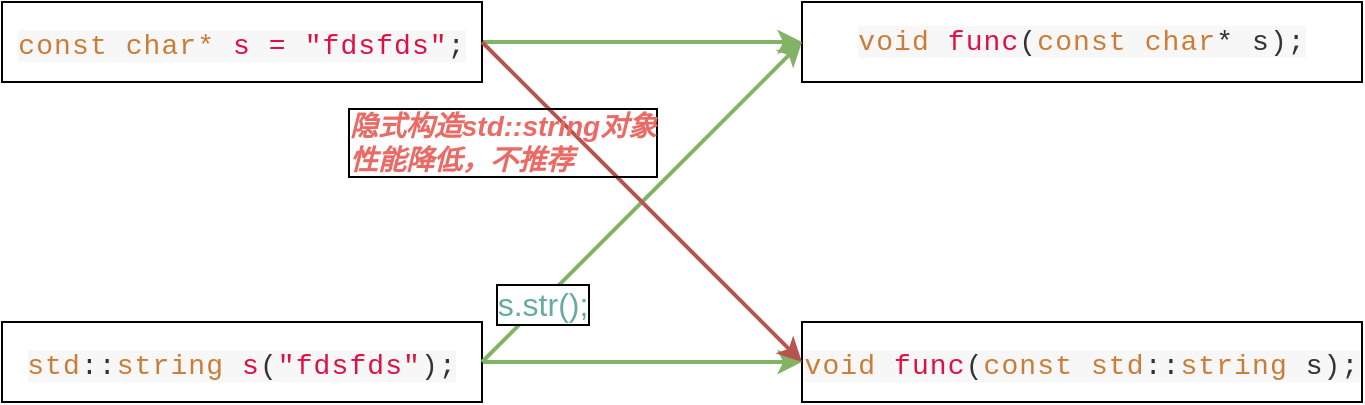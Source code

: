 <mxfile version="17.4.4" type="github">
  <diagram id="l3jzZtHm_ynfCJKRMoYy" name="Page-1">
    <mxGraphModel dx="1422" dy="754" grid="1" gridSize="10" guides="1" tooltips="1" connect="1" arrows="1" fold="1" page="1" pageScale="1" pageWidth="827" pageHeight="1169" math="0" shadow="0">
      <root>
        <mxCell id="0" />
        <mxCell id="1" parent="0" />
        <mxCell id="SaC81yeUVhlWyohO7RTg-1" value="&lt;span class=&quot;code-snippet__function&quot; style=&quot;margin: 0px ; padding: 0px ; outline: 0px ; max-width: 1000% ; color: rgb(51 , 51 , 51) ; font-family: &amp;#34;consolas&amp;#34; , &amp;#34;liberation mono&amp;#34; , &amp;#34;menlo&amp;#34; , &amp;#34;courier&amp;#34; , monospace ; font-size: 14px ; letter-spacing: 0.544px ; text-align: left ; background-color: rgba(0 , 0 , 0 , 0.03) ; visibility: visible ; box-sizing: border-box ; overflow-wrap: break-word&quot;&gt;&lt;span class=&quot;code-snippet__keyword&quot; style=&quot;margin: 0px ; padding: 0px ; outline: 0px ; max-width: 1000% ; box-sizing: border-box ; overflow-wrap: break-word ; color: rgb(202 , 125 , 55) ; visibility: visible&quot;&gt;void&lt;/span&gt; &lt;span class=&quot;code-snippet__title&quot; style=&quot;margin: 0px ; padding: 0px ; outline: 0px ; max-width: 1000% ; box-sizing: border-box ; overflow-wrap: break-word ; color: rgb(221 , 17 , 68) ; visibility: visible&quot;&gt;func&lt;/span&gt;&lt;span class=&quot;code-snippet__params&quot; style=&quot;margin: 0px ; padding: 0px ; outline: 0px ; max-width: 1000% ; box-sizing: border-box ; overflow-wrap: break-word ; visibility: visible&quot;&gt;(&lt;span class=&quot;code-snippet__keyword&quot; style=&quot;margin: 0px ; padding: 0px ; outline: 0px ; max-width: 1000% ; box-sizing: border-box ; overflow-wrap: break-word ; color: rgb(202 , 125 , 55) ; visibility: visible&quot;&gt;const&lt;/span&gt; &lt;span class=&quot;code-snippet__keyword&quot; style=&quot;margin: 0px ; padding: 0px ; outline: 0px ; max-width: 1000% ; box-sizing: border-box ; overflow-wrap: break-word ; color: rgb(202 , 125 , 55) ; visibility: visible&quot;&gt;char&lt;/span&gt;* s)&lt;/span&gt;&lt;/span&gt;&lt;span style=&quot;color: rgb(51 , 51 , 51) ; font-family: &amp;#34;consolas&amp;#34; , &amp;#34;liberation mono&amp;#34; , &amp;#34;menlo&amp;#34; , &amp;#34;courier&amp;#34; , monospace ; font-size: 14px ; letter-spacing: 0.544px ; text-align: left ; background-color: rgba(0 , 0 , 0 , 0.03)&quot;&gt;;&lt;/span&gt;" style="rounded=0;whiteSpace=wrap;html=1;" vertex="1" parent="1">
          <mxGeometry x="480" y="160" width="280" height="40" as="geometry" />
        </mxCell>
        <mxCell id="SaC81yeUVhlWyohO7RTg-2" value="&lt;span class=&quot;code-snippet__function&quot; style=&quot;margin: 0px ; padding: 0px ; outline: 0px ; max-width: 1000% ; color: rgb(51 , 51 , 51) ; font-family: &amp;#34;consolas&amp;#34; , &amp;#34;liberation mono&amp;#34; , &amp;#34;menlo&amp;#34; , &amp;#34;courier&amp;#34; , monospace ; font-size: 14px ; letter-spacing: 0.544px ; text-align: left ; background-color: rgba(0 , 0 , 0 , 0.03) ; visibility: visible ; box-sizing: border-box ; overflow-wrap: break-word&quot;&gt;&lt;span class=&quot;code-snippet__keyword&quot; style=&quot;margin: 0px ; padding: 0px ; outline: 0px ; max-width: 1000% ; box-sizing: border-box ; overflow-wrap: break-word ; color: rgb(202 , 125 , 55) ; visibility: visible&quot;&gt;void&lt;/span&gt; &lt;span class=&quot;code-snippet__title&quot; style=&quot;margin: 0px ; padding: 0px ; outline: 0px ; max-width: 1000% ; box-sizing: border-box ; overflow-wrap: break-word ; color: rgb(221 , 17 , 68) ; visibility: visible&quot;&gt;func&lt;/span&gt;&lt;span class=&quot;code-snippet__params&quot; style=&quot;margin: 0px ; padding: 0px ; outline: 0px ; max-width: 1000% ; box-sizing: border-box ; overflow-wrap: break-word ; visibility: visible&quot;&gt;(&lt;span class=&quot;code-snippet__keyword&quot; style=&quot;margin: 0px ; padding: 0px ; outline: 0px ; max-width: 1000% ; box-sizing: border-box ; overflow-wrap: break-word ; color: rgb(202 , 125 , 55) ; visibility: visible&quot;&gt;const&lt;/span&gt; &lt;span class=&quot;code-snippet__built_in&quot; style=&quot;margin: 0px ; padding: 0px ; outline: 0px ; max-width: 1000% ; box-sizing: border-box ; overflow-wrap: break-word ; color: rgb(202 , 125 , 55) ; visibility: visible&quot;&gt;std&lt;/span&gt;::&lt;span class=&quot;code-snippet__built_in&quot; style=&quot;margin: 0px ; padding: 0px ; outline: 0px ; max-width: 1000% ; box-sizing: border-box ; overflow-wrap: break-word ; color: rgb(202 , 125 , 55) ; visibility: visible&quot;&gt;string&lt;/span&gt;&amp;nbsp;s)&lt;/span&gt;&lt;/span&gt;&lt;span style=&quot;color: rgb(51 , 51 , 51) ; font-family: &amp;#34;consolas&amp;#34; , &amp;#34;liberation mono&amp;#34; , &amp;#34;menlo&amp;#34; , &amp;#34;courier&amp;#34; , monospace ; font-size: 14px ; letter-spacing: 0.544px ; text-align: left ; background-color: rgba(0 , 0 , 0 , 0.03)&quot;&gt;;&lt;/span&gt;" style="rounded=0;whiteSpace=wrap;html=1;fontSize=16;" vertex="1" parent="1">
          <mxGeometry x="480" y="320" width="280" height="40" as="geometry" />
        </mxCell>
        <mxCell id="SaC81yeUVhlWyohO7RTg-9" style="edgeStyle=orthogonalEdgeStyle;rounded=0;orthogonalLoop=1;jettySize=auto;html=1;fontSize=16;fontColor=#EA6B66;fillColor=#d5e8d4;strokeColor=#82b366;strokeWidth=2;" edge="1" parent="1" source="SaC81yeUVhlWyohO7RTg-3">
          <mxGeometry relative="1" as="geometry">
            <mxPoint x="480" y="180" as="targetPoint" />
          </mxGeometry>
        </mxCell>
        <mxCell id="SaC81yeUVhlWyohO7RTg-3" value="&lt;span class=&quot;code-snippet__function&quot; style=&quot;margin: 0px ; padding: 0px ; outline: 0px ; max-width: 1000% ; font-family: &amp;#34;consolas&amp;#34; , &amp;#34;liberation mono&amp;#34; , &amp;#34;menlo&amp;#34; , &amp;#34;courier&amp;#34; , monospace ; font-size: 14px ; letter-spacing: 0.544px ; text-align: left ; background-color: rgba(0 , 0 , 0 , 0.03) ; visibility: visible ; box-sizing: border-box ; overflow-wrap: break-word&quot;&gt;&lt;font color=&quot;#ca7d37&quot;&gt;const char*&amp;nbsp;&lt;/font&gt;&lt;/span&gt;&lt;span class=&quot;code-snippet__function&quot; style=&quot;margin: 0px ; padding: 0px ; outline: 0px ; max-width: 1000% ; color: rgb(51 , 51 , 51) ; font-family: &amp;#34;consolas&amp;#34; , &amp;#34;liberation mono&amp;#34; , &amp;#34;menlo&amp;#34; , &amp;#34;courier&amp;#34; , monospace ; font-size: 14px ; letter-spacing: 0.544px ; text-align: left ; background-color: rgba(0 , 0 , 0 , 0.03) ; visibility: visible ; box-sizing: border-box ; overflow-wrap: break-word&quot;&gt;&lt;span class=&quot;code-snippet__title&quot; style=&quot;margin: 0px ; padding: 0px ; outline: 0px ; max-width: 1000% ; box-sizing: border-box ; overflow-wrap: break-word ; color: rgb(221 , 17 , 68) ; visibility: visible&quot;&gt;s =&amp;nbsp;&lt;/span&gt;&lt;span class=&quot;code-snippet__params&quot; style=&quot;margin: 0px ; padding: 0px ; outline: 0px ; max-width: 1000% ; box-sizing: border-box ; overflow-wrap: break-word ; visibility: visible&quot;&gt;&lt;span class=&quot;code-snippet__string&quot; style=&quot;margin: 0px ; padding: 0px ; outline: 0px ; max-width: 1000% ; box-sizing: border-box ; overflow-wrap: break-word ; color: rgb(221 , 17 , 68) ; visibility: visible&quot;&gt;&quot;fdsfds&quot;&lt;/span&gt;&lt;/span&gt;&lt;/span&gt;&lt;span style=&quot;color: rgb(51 , 51 , 51) ; font-family: &amp;#34;consolas&amp;#34; , &amp;#34;liberation mono&amp;#34; , &amp;#34;menlo&amp;#34; , &amp;#34;courier&amp;#34; , monospace ; font-size: 14px ; letter-spacing: 0.544px ; text-align: left ; background-color: rgba(0 , 0 , 0 , 0.03)&quot;&gt;;&lt;/span&gt;" style="rounded=0;whiteSpace=wrap;html=1;fontSize=16;" vertex="1" parent="1">
          <mxGeometry x="80" y="160" width="240" height="40" as="geometry" />
        </mxCell>
        <mxCell id="SaC81yeUVhlWyohO7RTg-8" style="edgeStyle=orthogonalEdgeStyle;rounded=0;orthogonalLoop=1;jettySize=auto;html=1;fontSize=16;fontColor=#EA6B66;fillColor=#d5e8d4;strokeColor=#82b366;strokeWidth=2;" edge="1" parent="1" source="SaC81yeUVhlWyohO7RTg-4">
          <mxGeometry relative="1" as="geometry">
            <mxPoint x="480" y="340" as="targetPoint" />
          </mxGeometry>
        </mxCell>
        <mxCell id="SaC81yeUVhlWyohO7RTg-4" value="&lt;span class=&quot;code-snippet__built_in&quot; style=&quot;margin: 0px ; padding: 0px ; outline: 0px ; max-width: 1000% ; color: rgb(202 , 125 , 55) ; font-family: &amp;#34;consolas&amp;#34; , &amp;#34;liberation mono&amp;#34; , &amp;#34;menlo&amp;#34; , &amp;#34;courier&amp;#34; , monospace ; font-size: 14px ; letter-spacing: 0.544px ; text-align: left ; background-color: rgba(0 , 0 , 0 , 0.03) ; visibility: visible ; box-sizing: border-box ; overflow-wrap: break-word&quot;&gt;std&lt;/span&gt;&lt;span style=&quot;color: rgb(51 , 51 , 51) ; font-family: &amp;#34;consolas&amp;#34; , &amp;#34;liberation mono&amp;#34; , &amp;#34;menlo&amp;#34; , &amp;#34;courier&amp;#34; , monospace ; font-size: 14px ; letter-spacing: 0.544px ; text-align: left ; background-color: rgba(0 , 0 , 0 , 0.03)&quot;&gt;::&lt;/span&gt;&lt;span class=&quot;code-snippet__function&quot; style=&quot;margin: 0px ; padding: 0px ; outline: 0px ; max-width: 1000% ; color: rgb(51 , 51 , 51) ; font-family: &amp;#34;consolas&amp;#34; , &amp;#34;liberation mono&amp;#34; , &amp;#34;menlo&amp;#34; , &amp;#34;courier&amp;#34; , monospace ; font-size: 14px ; letter-spacing: 0.544px ; text-align: left ; background-color: rgba(0 , 0 , 0 , 0.03) ; visibility: visible ; box-sizing: border-box ; overflow-wrap: break-word&quot;&gt;&lt;span class=&quot;code-snippet__built_in&quot; style=&quot;margin: 0px ; padding: 0px ; outline: 0px ; max-width: 1000% ; box-sizing: border-box ; overflow-wrap: break-word ; color: rgb(202 , 125 , 55) ; visibility: visible&quot;&gt;string&lt;/span&gt; &lt;span class=&quot;code-snippet__title&quot; style=&quot;margin: 0px ; padding: 0px ; outline: 0px ; max-width: 1000% ; box-sizing: border-box ; overflow-wrap: break-word ; color: rgb(221 , 17 , 68) ; visibility: visible&quot;&gt;s&lt;/span&gt;&lt;span class=&quot;code-snippet__params&quot; style=&quot;margin: 0px ; padding: 0px ; outline: 0px ; max-width: 1000% ; box-sizing: border-box ; overflow-wrap: break-word ; visibility: visible&quot;&gt;(&lt;span class=&quot;code-snippet__string&quot; style=&quot;margin: 0px ; padding: 0px ; outline: 0px ; max-width: 1000% ; box-sizing: border-box ; overflow-wrap: break-word ; color: rgb(221 , 17 , 68) ; visibility: visible&quot;&gt;&quot;fdsfds&quot;&lt;/span&gt;)&lt;/span&gt;&lt;/span&gt;&lt;span style=&quot;color: rgb(51 , 51 , 51) ; font-family: &amp;#34;consolas&amp;#34; , &amp;#34;liberation mono&amp;#34; , &amp;#34;menlo&amp;#34; , &amp;#34;courier&amp;#34; , monospace ; font-size: 14px ; letter-spacing: 0.544px ; text-align: left ; background-color: rgba(0 , 0 , 0 , 0.03)&quot;&gt;;&lt;/span&gt;" style="rounded=0;whiteSpace=wrap;html=1;fontSize=16;" vertex="1" parent="1">
          <mxGeometry x="80" y="320" width="240" height="40" as="geometry" />
        </mxCell>
        <mxCell id="SaC81yeUVhlWyohO7RTg-5" value="" style="endArrow=classic;html=1;rounded=0;fontSize=16;exitX=1;exitY=0.5;exitDx=0;exitDy=0;entryX=0;entryY=0.5;entryDx=0;entryDy=0;fillColor=#d5e8d4;strokeColor=#82b366;strokeWidth=2;" edge="1" parent="1" source="SaC81yeUVhlWyohO7RTg-4" target="SaC81yeUVhlWyohO7RTg-1">
          <mxGeometry width="50" height="50" relative="1" as="geometry">
            <mxPoint x="340" y="330" as="sourcePoint" />
            <mxPoint x="390" y="280" as="targetPoint" />
          </mxGeometry>
        </mxCell>
        <mxCell id="SaC81yeUVhlWyohO7RTg-6" value="&lt;font color=&quot;#67ab9f&quot;&gt;s.str();&lt;/font&gt;" style="edgeLabel;html=1;align=center;verticalAlign=middle;resizable=0;points=[];fontSize=16;labelBorderColor=default;" vertex="1" connectable="0" parent="SaC81yeUVhlWyohO7RTg-5">
          <mxGeometry x="-0.394" y="1" relative="1" as="geometry">
            <mxPoint x="-18" y="20" as="offset" />
          </mxGeometry>
        </mxCell>
        <mxCell id="SaC81yeUVhlWyohO7RTg-7" value="" style="endArrow=classic;html=1;rounded=0;fontSize=16;fontColor=#EA6B66;exitX=1;exitY=0.5;exitDx=0;exitDy=0;entryX=0;entryY=0.5;entryDx=0;entryDy=0;fillColor=#f8cecc;strokeColor=#b85450;strokeWidth=2;" edge="1" parent="1" source="SaC81yeUVhlWyohO7RTg-3" target="SaC81yeUVhlWyohO7RTg-2">
          <mxGeometry width="50" height="50" relative="1" as="geometry">
            <mxPoint x="240" y="490" as="sourcePoint" />
            <mxPoint x="290" y="440" as="targetPoint" />
          </mxGeometry>
        </mxCell>
        <mxCell id="SaC81yeUVhlWyohO7RTg-10" value="&lt;div style=&quot;text-align: left ; font-size: 14px&quot;&gt;&lt;font style=&quot;font-size: 14px&quot;&gt;&lt;b&gt;&lt;i&gt;隐&lt;font style=&quot;font-size: 14px&quot;&gt;式构造std::string对象&lt;/font&gt;&lt;/i&gt;&lt;/b&gt;&lt;/font&gt;&lt;/div&gt;&lt;font style=&quot;font-size: 14px&quot;&gt;&lt;div style=&quot;text-align: left&quot;&gt;&lt;b&gt;&lt;i&gt;性能降低，不推荐&lt;/i&gt;&lt;/b&gt;&lt;/div&gt;&lt;/font&gt;" style="edgeLabel;html=1;align=center;verticalAlign=middle;resizable=0;points=[];fontSize=15;fontColor=#EA6B66;labelBackgroundColor=none;labelBorderColor=default;" vertex="1" connectable="0" parent="SaC81yeUVhlWyohO7RTg-7">
          <mxGeometry x="-0.544" y="-1" relative="1" as="geometry">
            <mxPoint x="-26" y="13" as="offset" />
          </mxGeometry>
        </mxCell>
      </root>
    </mxGraphModel>
  </diagram>
</mxfile>
